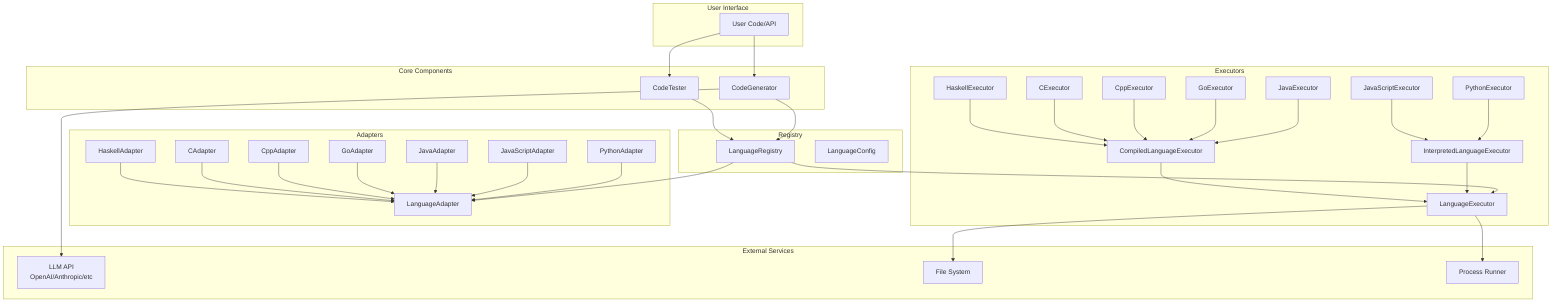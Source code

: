 graph TB
    subgraph "User Interface"
        UI[User Code/API]
    end
    
    subgraph "Core Components"
        CG[CodeGenerator]
        CT[CodeTester]
    end
    
    subgraph "Registry"
        LR[LanguageRegistry]
        LC[LanguageConfig]
    end
    
    subgraph "Adapters"
        PA[PythonAdapter]
        JSA[JavaScriptAdapter]
        JA[JavaAdapter]
        GA[GoAdapter]
        CPA[CppAdapter]
        CA[CAdapter]
        HA[HaskellAdapter]
        LAB[LanguageAdapter]
    end
    
    subgraph "Executors"
        PE[PythonExecutor]
        JSE[JavaScriptExecutor]
        JE[JavaExecutor]
        GE[GoExecutor]
        CPE[CppExecutor]
        CE[CExecutor]
        HE[HaskellExecutor]
        ILE[InterpretedLanguageExecutor]
        CLE[CompiledLanguageExecutor]
        LEB[LanguageExecutor]
    end
    
    subgraph "External Services"
        LLM[LLM API<br/>OpenAI/Anthropic/etc]
        FS[File System]
        PROC[Process Runner]
    end
    
    UI --> CG
    UI --> CT
    CG --> LLM
    CG --> LR
    CT --> LR
    LR --> LAB
    LR --> LEB
    PA --> LAB
    JSA --> LAB
    JA --> LAB
    GA --> LAB
    CPA --> LAB
    CA --> LAB
    HA --> LAB
    PE --> ILE
    JSE --> ILE
    JE --> CLE
    GE --> CLE
    CPE --> CLE
    CE --> CLE
    HE --> CLE
    ILE --> LEB
    CLE --> LEB
    LEB --> FS
    LEB --> PROC